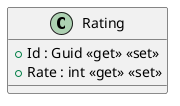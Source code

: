 @startuml
class Rating {
    + Id : Guid <<get>> <<set>>
    + Rate : int <<get>> <<set>>
}
@enduml
